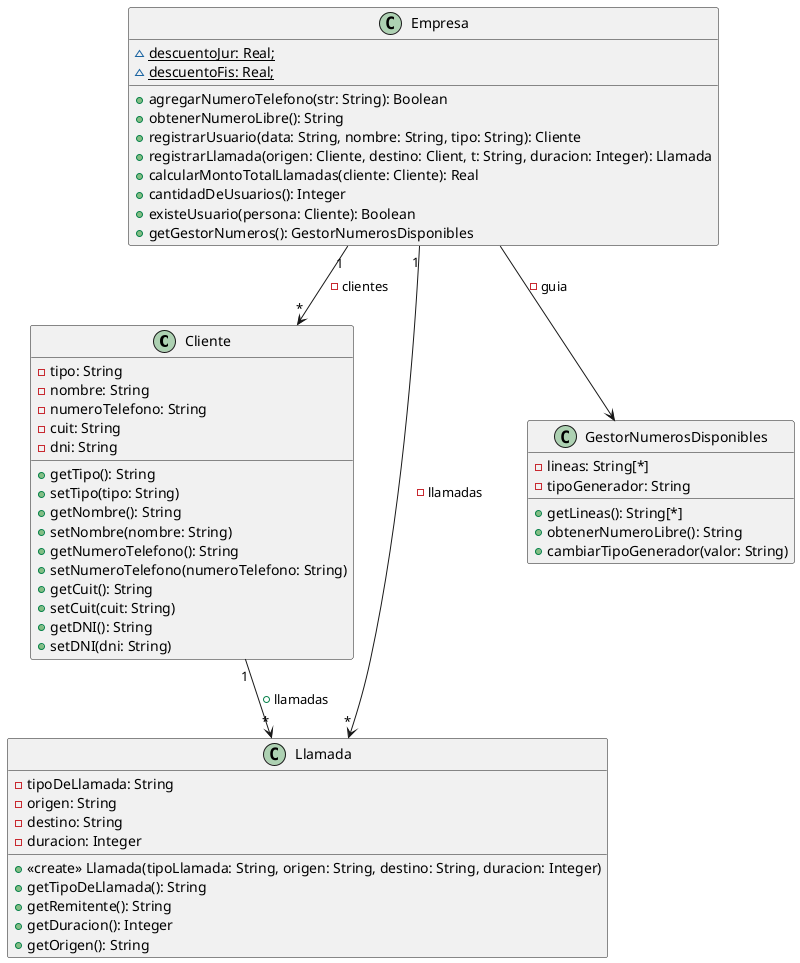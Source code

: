 @startuml

class Cliente {
    - tipo: String
    - nombre: String
    - numeroTelefono: String
    - cuit: String
    - dni: String

	+ getTipo(): String
	+ setTipo(tipo: String)
	+ getNombre(): String
	+ setNombre(nombre: String)
	+ getNumeroTelefono(): String
	+ setNumeroTelefono(numeroTelefono: String)
	+ getCuit(): String
	+ setCuit(cuit: String)
	+ getDNI(): String
	+ setDNI(dni: String)
}


class Llamada {
	- tipoDeLlamada: String
	- origen: String
	- destino: String
	- duracion: Integer

	+ <<create>> Llamada(tipoLlamada: String, origen: String, destino: String, duracion: Integer)
	+ getTipoDeLlamada(): String
	+ getRemitente(): String
	+ getDuracion(): Integer
	+ getOrigen(): String
}


class GestorNumerosDisponibles {
	- lineas: String[*]
	- tipoGenerador: String

	+ getLineas(): String[*]
	+ obtenerNumeroLibre(): String
	+ cambiarTipoGenerador(valor: String)
}


class Empresa {
	~ {static} descuentoJur: Real;
	~ {static} descuentoFis: Real;

	+ agregarNumeroTelefono(str: String): Boolean
	+ obtenerNumeroLibre(): String
	+ registrarUsuario(data: String, nombre: String, tipo: String): Cliente
	+ registrarLlamada(origen: Cliente, destino: Client, t: String, duracion: Integer): Llamada
	+ calcularMontoTotalLlamadas(cliente: Cliente): Real
	+ cantidadDeUsuarios(): Integer
	+ existeUsuario(persona: Cliente): Boolean
	+ getGestorNumeros(): GestorNumerosDisponibles
}




Cliente "1" --> "*" Llamada : + llamadas

Empresa "1" --> "*" Cliente: - clientes
Empresa "1" --> "*" Llamada: - llamadas
Empresa --> GestorNumerosDisponibles: - guia

@enduml